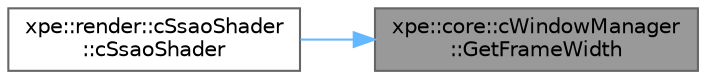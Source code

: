 digraph "xpe::core::cWindowManager::GetFrameWidth"
{
 // LATEX_PDF_SIZE
  bgcolor="transparent";
  edge [fontname=Helvetica,fontsize=10,labelfontname=Helvetica,labelfontsize=10];
  node [fontname=Helvetica,fontsize=10,shape=box,height=0.2,width=0.4];
  rankdir="RL";
  Node1 [id="Node000001",label="xpe::core::cWindowManager\l::GetFrameWidth",height=0.2,width=0.4,color="gray40", fillcolor="grey60", style="filled", fontcolor="black",tooltip=" "];
  Node1 -> Node2 [id="edge4_Node000001_Node000002",dir="back",color="steelblue1",style="solid",tooltip=" "];
  Node2 [id="Node000002",label="xpe::render::cSsaoShader\l::cSsaoShader",height=0.2,width=0.4,color="grey40", fillcolor="white", style="filled",URL="$classxpe_1_1render_1_1c_ssao_shader.html#abe0dfc617df3607eaa964137437fffcb",tooltip=" "];
}
